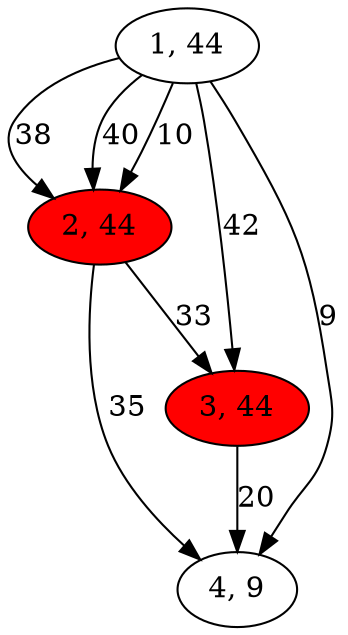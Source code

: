 digraph G{
1[label="1, 44"]
2[label="2, 44"]
3[label="3, 44"]
4[label="4, 9"]
1->2[label="38"]
1->4[label="9"]
1->2[label="40"]
1->3[label="42"]
1->2[label="10"]
2[style = filled,fillcolor=red]
2->4[label="35"]
2->3[label="33"]
3[style = filled,fillcolor=red]
3->4[label="20"]
}
